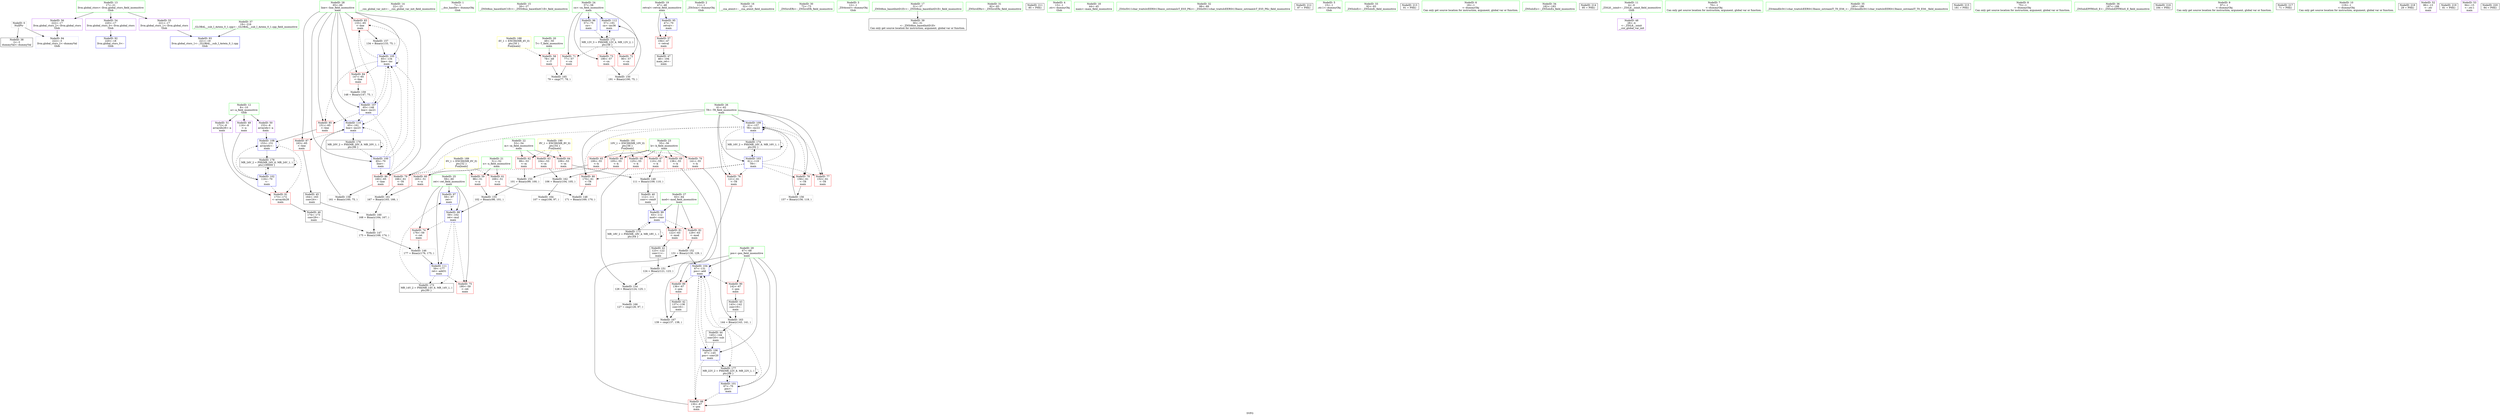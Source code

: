 digraph "SVFG" {
	label="SVFG";

	Node0x562247196380 [shape=record,color=grey,label="{NodeID: 0\nNullPtr}"];
	Node0x562247196380 -> Node0x5622471af540[style=solid];
	Node0x562247196380 -> Node0x5622471b3430[style=solid];
	Node0x5622471afe90 [shape=record,color=blue,label="{NodeID: 97\n59\<--97\nret\<--\nmain\n}"];
	Node0x5622471afe90 -> Node0x5622471aff60[style=dashed];
	Node0x5622471ae200 [shape=record,color=green,label="{NodeID: 14\n22\<--23\n__cxx_global_var_init\<--__cxx_global_var_init_field_insensitive\n}"];
	Node0x5622471b4a60 [shape=record,color=blue,label="{NodeID: 111\n59\<--177\nret\<--add31\nmain\n}"];
	Node0x5622471b4a60 -> Node0x5622471b2460[style=dashed];
	Node0x5622471b4a60 -> Node0x5622471bfc30[style=dashed];
	Node0x5622471aec60 [shape=record,color=green,label="{NodeID: 28\n65\<--66\nline\<--line_field_insensitive\nmain\n}"];
	Node0x5622471aec60 -> Node0x5622471b2ae0[style=solid];
	Node0x5622471aec60 -> Node0x5622471b2bb0[style=solid];
	Node0x5622471aec60 -> Node0x5622471b2c80[style=solid];
	Node0x5622471aec60 -> Node0x5622471b2d50[style=solid];
	Node0x5622471aec60 -> Node0x5622471b2e20[style=solid];
	Node0x5622471aec60 -> Node0x5622471b0100[style=solid];
	Node0x5622471aec60 -> Node0x5622471b0510[style=solid];
	Node0x5622471aec60 -> Node0x5622471b4720[style=solid];
	Node0x5622471aec60 -> Node0x5622471b4990[style=solid];
	Node0x5622471af8e0 [shape=record,color=black,label="{NodeID: 42\n137\<--136\nconv16\<--\nmain\n}"];
	Node0x5622471af8e0 -> Node0x5622471b8bb0[style=solid];
	Node0x5622471b14c0 [shape=record,color=purple,label="{NodeID: 56\n222\<--17\nllvm.global_ctors_2\<--llvm.global_ctors\nGlob }"];
	Node0x5622471b14c0 -> Node0x5622471b3430[style=solid];
	Node0x5622471b76b0 [shape=record,color=grey,label="{NodeID: 153\n101 = Binary(99, 100, )\n}"];
	Node0x5622471b76b0 -> Node0x5622471b79b0[style=solid];
	Node0x5622471b2050 [shape=record,color=red,label="{NodeID: 70\n141\<--55\n\<--k\nmain\n}"];
	Node0x5622471b2050 -> Node0x5622471b85b0[style=solid];
	Node0x5622471b8bb0 [shape=record,color=grey,label="{NodeID: 167\n139 = cmp(137, 138, )\n}"];
	Node0x5622471b2bb0 [shape=record,color=red,label="{NodeID: 84\n147\<--65\n\<--line\nmain\n}"];
	Node0x5622471b2bb0 -> Node0x5622471b7fb0[style=solid];
	Node0x562247195490 [shape=record,color=green,label="{NodeID: 1\n7\<--1\n__dso_handle\<--dummyObj\nGlob }"];
	Node0x5622471aff60 [shape=record,color=blue,label="{NodeID: 98\n59\<--102\nret\<--mul\nmain\n}"];
	Node0x5622471aff60 -> Node0x5622471b2390[style=dashed];
	Node0x5622471aff60 -> Node0x5622471b2460[style=dashed];
	Node0x5622471aff60 -> Node0x5622471b4a60[style=dashed];
	Node0x5622471aff60 -> Node0x5622471bfc30[style=dashed];
	Node0x5622471ae290 [shape=record,color=green,label="{NodeID: 15\n26\<--27\n_ZNSt8ios_base4InitC1Ev\<--_ZNSt8ios_base4InitC1Ev_field_insensitive\n}"];
	Node0x5622471b4b30 [shape=record,color=blue,label="{NodeID: 112\n57\<--191\ncn\<--inc36\nmain\n}"];
	Node0x5622471b4b30 -> Node0x5622471bf730[style=dashed];
	Node0x5622471aed30 [shape=record,color=green,label="{NodeID: 29\n67\<--68\npos\<--pos_field_insensitive\nmain\n}"];
	Node0x5622471aed30 -> Node0x5622471b2ef0[style=solid];
	Node0x5622471aed30 -> Node0x5622471b2fc0[style=solid];
	Node0x5622471aed30 -> Node0x5622471b3090[style=solid];
	Node0x5622471aed30 -> Node0x5622471b01d0[style=solid];
	Node0x5622471aed30 -> Node0x5622471b0440[style=solid];
	Node0x5622471aed30 -> Node0x5622471b4650[style=solid];
	Node0x5622471af9b0 [shape=record,color=black,label="{NodeID: 43\n143\<--142\nconv19\<--\nmain\n}"];
	Node0x5622471af9b0 -> Node0x5622471b85b0[style=solid];
	Node0x5622471b15c0 [shape=record,color=red,label="{NodeID: 57\n194\<--47\n\<--retval\nmain\n}"];
	Node0x5622471b15c0 -> Node0x5622471afcf0[style=solid];
	Node0x5622471b7830 [shape=record,color=grey,label="{NodeID: 154\n126 = Binary(124, 125, )\n}"];
	Node0x5622471b7830 -> Node0x5622471b8a30[style=solid];
	Node0x5622471b2120 [shape=record,color=red,label="{NodeID: 71\n77\<--57\n\<--cn\nmain\n}"];
	Node0x5622471b2120 -> Node0x5622471b88b0[style=solid];
	Node0x5622471b2c80 [shape=record,color=red,label="{NodeID: 85\n151\<--65\n\<--line\nmain\n}"];
	Node0x5622471b2c80 -> Node0x5622471b47f0[style=solid];
	Node0x562247197920 [shape=record,color=green,label="{NodeID: 2\n11\<--1\n_ZSt3cin\<--dummyObj\nGlob }"];
	Node0x5622471b0030 [shape=record,color=blue,label="{NodeID: 99\n63\<--112\nmod\<--conv\nmain\n}"];
	Node0x5622471b0030 -> Node0x5622471b2940[style=dashed];
	Node0x5622471b0030 -> Node0x5622471b2a10[style=dashed];
	Node0x5622471b0030 -> Node0x5622471c0630[style=dashed];
	Node0x5622471ae320 [shape=record,color=green,label="{NodeID: 16\n32\<--33\n__cxa_atexit\<--__cxa_atexit_field_insensitive\n}"];
	Node0x5622471aee00 [shape=record,color=green,label="{NodeID: 30\n72\<--73\n_ZNSirsERi\<--_ZNSirsERi_field_insensitive\n}"];
	Node0x5622471afa80 [shape=record,color=black,label="{NodeID: 44\n145\<--144\nconv20\<--sub\nmain\n}"];
	Node0x5622471afa80 -> Node0x5622471b4650[style=solid];
	Node0x5622471b1690 [shape=record,color=red,label="{NodeID: 58\n78\<--49\n\<--T\nmain\n}"];
	Node0x5622471b1690 -> Node0x5622471b88b0[style=solid];
	Node0x5622471b79b0 [shape=record,color=grey,label="{NodeID: 155\n102 = Binary(98, 101, )\n}"];
	Node0x5622471b79b0 -> Node0x5622471aff60[style=solid];
	Node0x5622471b21f0 [shape=record,color=red,label="{NodeID: 72\n90\<--57\n\<--cn\nmain\n}"];
	Node0x5622471b2d50 [shape=record,color=red,label="{NodeID: 86\n160\<--65\n\<--line\nmain\n}"];
	Node0x5622471b2d50 -> Node0x5622471b7e30[style=solid];
	Node0x5622471966d0 [shape=record,color=green,label="{NodeID: 3\n12\<--1\n_ZSt4cout\<--dummyObj\nGlob }"];
	Node0x5622471b0100 [shape=record,color=blue,label="{NodeID: 100\n65\<--70\nline\<--\nmain\n}"];
	Node0x5622471b0100 -> Node0x5622471b2ae0[style=dashed];
	Node0x5622471b0100 -> Node0x5622471b2d50[style=dashed];
	Node0x5622471b0100 -> Node0x5622471b0510[style=dashed];
	Node0x5622471b0100 -> Node0x5622471b4990[style=dashed];
	Node0x5622471ae3b0 [shape=record,color=green,label="{NodeID: 17\n31\<--37\n_ZNSt8ios_base4InitD1Ev\<--_ZNSt8ios_base4InitD1Ev_field_insensitive\n}"];
	Node0x5622471ae3b0 -> Node0x5622471af640[style=solid];
	Node0x5622471aeed0 [shape=record,color=green,label="{NodeID: 31\n82\<--83\n_ZNSirsERx\<--_ZNSirsERx_field_insensitive\n}"];
	Node0x562246f9c780 [shape=record,color=black,label="{NodeID: 211\n85 = PHI()\n}"];
	Node0x5622471afb50 [shape=record,color=black,label="{NodeID: 45\n164\<--163\nconv24\<--\nmain\n}"];
	Node0x5622471afb50 -> Node0x5622471b8130[style=solid];
	Node0x5622471b1760 [shape=record,color=red,label="{NodeID: 59\n98\<--51\n\<--n\nmain\n}"];
	Node0x5622471b1760 -> Node0x5622471b79b0[style=solid];
	Node0x5622471b7b30 [shape=record,color=grey,label="{NodeID: 156\n157 = Binary(156, 119, )\n}"];
	Node0x5622471b7b30 -> Node0x5622471b48c0[style=solid];
	Node0x5622471b22c0 [shape=record,color=red,label="{NodeID: 73\n190\<--57\n\<--cn\nmain\n}"];
	Node0x5622471b22c0 -> Node0x5622471b7230[style=solid];
	Node0x5622471b2e20 [shape=record,color=red,label="{NodeID: 87\n163\<--65\n\<--line\nmain\n}"];
	Node0x5622471b2e20 -> Node0x5622471afb50[style=solid];
	Node0x562247196b80 [shape=record,color=green,label="{NodeID: 4\n13\<--1\n.str\<--dummyObj\nGlob }"];
	Node0x5622471b01d0 [shape=record,color=blue,label="{NodeID: 101\n67\<--70\npos\<--\nmain\n}"];
	Node0x5622471b01d0 -> Node0x5622471b2ef0[style=dashed];
	Node0x5622471b01d0 -> Node0x5622471b0440[style=dashed];
	Node0x5622471b01d0 -> Node0x5622471c1030[style=dashed];
	Node0x5622471ae440 [shape=record,color=green,label="{NodeID: 18\n44\<--45\nmain\<--main_field_insensitive\n}"];
	Node0x5622471aefa0 [shape=record,color=green,label="{NodeID: 32\n88\<--89\n_ZStlsISt11char_traitsIcEERSt13basic_ostreamIcT_ES5_PKc\<--_ZStlsISt11char_traitsIcEERSt13basic_ostreamIcT_ES5_PKc_field_insensitive\n}"];
	Node0x5622471cfba0 [shape=record,color=black,label="{NodeID: 212\n87 = PHI()\n}"];
	Node0x5622471afc20 [shape=record,color=black,label="{NodeID: 46\n174\<--173\nconv29\<--\nmain\n}"];
	Node0x5622471afc20 -> Node0x5622471b0b40[style=solid];
	Node0x5622471b1830 [shape=record,color=red,label="{NodeID: 60\n165\<--51\n\<--n\nmain\n}"];
	Node0x5622471b1830 -> Node0x5622471b82b0[style=solid];
	Node0x5622471b7cb0 [shape=record,color=grey,label="{NodeID: 157\n134 = Binary(133, 75, )\n}"];
	Node0x5622471b7cb0 -> Node0x5622471b0510[style=solid];
	Node0x5622471b2390 [shape=record,color=red,label="{NodeID: 74\n176\<--59\n\<--ret\nmain\n}"];
	Node0x5622471b2390 -> Node0x5622471b09c0[style=solid];
	Node0x5622471b2ef0 [shape=record,color=red,label="{NodeID: 88\n130\<--67\n\<--pos\nmain\n}"];
	Node0x5622471b2ef0 -> Node0x5622471b7530[style=solid];
	Node0x562247196a00 [shape=record,color=green,label="{NodeID: 5\n15\<--1\n.str.1\<--dummyObj\nGlob }"];
	Node0x5622471b02a0 [shape=record,color=blue,label="{NodeID: 102\n116\<--70\n\<--\nmain\n}"];
	Node0x5622471b02a0 -> Node0x5622471b3160[style=dashed];
	Node0x5622471b02a0 -> Node0x5622471b47f0[style=dashed];
	Node0x5622471b02a0 -> Node0x5622471c1530[style=dashed];
	Node0x5622471ae510 [shape=record,color=green,label="{NodeID: 19\n47\<--48\nretval\<--retval_field_insensitive\nmain\n}"];
	Node0x5622471ae510 -> Node0x5622471b15c0[style=solid];
	Node0x5622471ae510 -> Node0x5622471b3530[style=solid];
	Node0x5622471af070 [shape=record,color=green,label="{NodeID: 33\n92\<--93\n_ZNSolsEi\<--_ZNSolsEi_field_insensitive\n}"];
	Node0x5622471cfd00 [shape=record,color=black,label="{NodeID: 213\n91 = PHI()\n}"];
	Node0x5622471afcf0 [shape=record,color=black,label="{NodeID: 47\n46\<--194\nmain_ret\<--\nmain\n}"];
	Node0x5622471b1900 [shape=record,color=red,label="{NodeID: 61\n169\<--51\n\<--n\nmain\n}"];
	Node0x5622471b1900 -> Node0x5622471b0cc0[style=solid];
	Node0x5622471b7e30 [shape=record,color=grey,label="{NodeID: 158\n161 = Binary(160, 75, )\n}"];
	Node0x5622471b7e30 -> Node0x5622471b4990[style=solid];
	Node0x5622471b2460 [shape=record,color=red,label="{NodeID: 75\n180\<--59\n\<--ret\nmain\n}"];
	Node0x5622471bf730 [shape=record,color=black,label="{NodeID: 172\nMR_12V_3 = PHI(MR_12V_4, MR_12V_2, )\npts\{58 \}\n}"];
	Node0x5622471bf730 -> Node0x5622471b2120[style=dashed];
	Node0x5622471bf730 -> Node0x5622471b21f0[style=dashed];
	Node0x5622471bf730 -> Node0x5622471b22c0[style=dashed];
	Node0x5622471bf730 -> Node0x5622471b4b30[style=dashed];
	Node0x5622471b2fc0 [shape=record,color=red,label="{NodeID: 89\n136\<--67\n\<--pos\nmain\n}"];
	Node0x5622471b2fc0 -> Node0x5622471af8e0[style=solid];
	Node0x562247196a90 [shape=record,color=green,label="{NodeID: 6\n18\<--1\n\<--dummyObj\nCan only get source location for instruction, argument, global var or function.}"];
	Node0x5622471b0370 [shape=record,color=blue,label="{NodeID: 103\n61\<--119\nT8\<--\nmain\n}"];
	Node0x5622471b0370 -> Node0x5622471b2530[style=dashed];
	Node0x5622471b0370 -> Node0x5622471b2600[style=dashed];
	Node0x5622471b0370 -> Node0x5622471b26d0[style=dashed];
	Node0x5622471b0370 -> Node0x5622471b27a0[style=dashed];
	Node0x5622471b0370 -> Node0x5622471b2870[style=dashed];
	Node0x5622471b0370 -> Node0x5622471b48c0[style=dashed];
	Node0x5622471b0370 -> Node0x5622471c0130[style=dashed];
	Node0x5622471ae5e0 [shape=record,color=green,label="{NodeID: 20\n49\<--50\nT\<--T_field_insensitive\nmain\n}"];
	Node0x5622471ae5e0 -> Node0x5622471b1690[style=solid];
	Node0x5622471af140 [shape=record,color=green,label="{NodeID: 34\n182\<--183\n_ZNSolsEx\<--_ZNSolsEx_field_insensitive\n}"];
	Node0x5622471cfe00 [shape=record,color=black,label="{NodeID: 214\n95 = PHI()\n}"];
	Node0x5622471b0de0 [shape=record,color=purple,label="{NodeID: 48\n28\<--4\n\<--_ZStL8__ioinit\n__cxx_global_var_init\n}"];
	Node0x5622471b19d0 [shape=record,color=red,label="{NodeID: 62\n99\<--53\n\<--m\nmain\n}"];
	Node0x5622471b19d0 -> Node0x5622471b76b0[style=solid];
	Node0x5622471b7fb0 [shape=record,color=grey,label="{NodeID: 159\n148 = Binary(147, 75, )\n}"];
	Node0x5622471b7fb0 -> Node0x5622471b4720[style=solid];
	Node0x5622471b2530 [shape=record,color=red,label="{NodeID: 76\n121\<--61\n\<--T8\nmain\n}"];
	Node0x5622471b2530 -> Node0x5622471b73b0[style=solid];
	Node0x5622471bfc30 [shape=record,color=black,label="{NodeID: 173\nMR_14V_2 = PHI(MR_14V_6, MR_14V_1, )\npts\{60 \}\n}"];
	Node0x5622471bfc30 -> Node0x5622471afe90[style=dashed];
	Node0x5622471b3090 [shape=record,color=red,label="{NodeID: 90\n142\<--67\n\<--pos\nmain\n}"];
	Node0x5622471b3090 -> Node0x5622471af9b0[style=solid];
	Node0x562247196d00 [shape=record,color=green,label="{NodeID: 7\n70\<--1\n\<--dummyObj\nCan only get source location for instruction, argument, global var or function.}"];
	Node0x5622471b0440 [shape=record,color=blue,label="{NodeID: 104\n67\<--131\npos\<--add\nmain\n}"];
	Node0x5622471b0440 -> Node0x5622471b2ef0[style=dashed];
	Node0x5622471b0440 -> Node0x5622471b2fc0[style=dashed];
	Node0x5622471b0440 -> Node0x5622471b3090[style=dashed];
	Node0x5622471b0440 -> Node0x5622471b0440[style=dashed];
	Node0x5622471b0440 -> Node0x5622471b4650[style=dashed];
	Node0x5622471b0440 -> Node0x5622471c1030[style=dashed];
	Node0x5622471ae6b0 [shape=record,color=green,label="{NodeID: 21\n51\<--52\nn\<--n_field_insensitive\nmain\n}"];
	Node0x5622471ae6b0 -> Node0x5622471b1760[style=solid];
	Node0x5622471ae6b0 -> Node0x5622471b1830[style=solid];
	Node0x5622471ae6b0 -> Node0x5622471b1900[style=solid];
	Node0x5622471af240 [shape=record,color=green,label="{NodeID: 35\n185\<--186\n_ZSt4endlIcSt11char_traitsIcEERSt13basic_ostreamIT_T0_ES6_\<--_ZSt4endlIcSt11char_traitsIcEERSt13basic_ostreamIT_T0_ES6__field_insensitive\n}"];
	Node0x5622471cfed0 [shape=record,color=black,label="{NodeID: 215\n181 = PHI()\n}"];
	Node0x5622471b0eb0 [shape=record,color=purple,label="{NodeID: 49\n116\<--8\n\<--a\nmain\n}"];
	Node0x5622471b0eb0 -> Node0x5622471b02a0[style=solid];
	Node0x5622471b09c0 [shape=record,color=grey,label="{NodeID: 146\n177 = Binary(176, 175, )\n}"];
	Node0x5622471b09c0 -> Node0x5622471b4a60[style=solid];
	Node0x5622471b1aa0 [shape=record,color=red,label="{NodeID: 63\n104\<--53\n\<--m\nmain\n}"];
	Node0x5622471b1aa0 -> Node0x5622471b8430[style=solid];
	Node0x5622471b8130 [shape=record,color=grey,label="{NodeID: 160\n168 = Binary(164, 167, )\n}"];
	Node0x5622471b8130 -> Node0x5622471b0b40[style=solid];
	Node0x5622471b2600 [shape=record,color=red,label="{NodeID: 77\n152\<--61\n\<--T8\nmain\n}"];
	Node0x5622471c0130 [shape=record,color=black,label="{NodeID: 174\nMR_16V_2 = PHI(MR_16V_6, MR_16V_1, )\npts\{62 \}\n}"];
	Node0x5622471c0130 -> Node0x5622471b0370[style=dashed];
	Node0x5622471c0130 -> Node0x5622471c0130[style=dashed];
	Node0x5622471b3160 [shape=record,color=red,label="{NodeID: 91\n173\<--172\n\<--arrayidx28\nmain\n}"];
	Node0x5622471b3160 -> Node0x5622471afc20[style=solid];
	Node0x562247196d90 [shape=record,color=green,label="{NodeID: 8\n75\<--1\n\<--dummyObj\nCan only get source location for instruction, argument, global var or function.}"];
	Node0x5622471c4d50 [shape=record,color=yellow,style=double,label="{NodeID: 188\n4V_1 = ENCHI(MR_4V_0)\npts\{50 \}\nFun[main]}"];
	Node0x5622471c4d50 -> Node0x5622471b1690[style=dashed];
	Node0x5622471b0510 [shape=record,color=blue,label="{NodeID: 105\n65\<--134\nline\<--inc\nmain\n}"];
	Node0x5622471b0510 -> Node0x5622471b2ae0[style=dashed];
	Node0x5622471b0510 -> Node0x5622471b2bb0[style=dashed];
	Node0x5622471b0510 -> Node0x5622471b2c80[style=dashed];
	Node0x5622471b0510 -> Node0x5622471b2d50[style=dashed];
	Node0x5622471b0510 -> Node0x5622471b0510[style=dashed];
	Node0x5622471b0510 -> Node0x5622471b4720[style=dashed];
	Node0x5622471b0510 -> Node0x5622471b4990[style=dashed];
	Node0x5622471ae780 [shape=record,color=green,label="{NodeID: 22\n53\<--54\nm\<--m_field_insensitive\nmain\n}"];
	Node0x5622471ae780 -> Node0x5622471b19d0[style=solid];
	Node0x5622471ae780 -> Node0x5622471b1aa0[style=solid];
	Node0x5622471ae780 -> Node0x5622471b1b70[style=solid];
	Node0x5622471af340 [shape=record,color=green,label="{NodeID: 36\n187\<--188\n_ZNSolsEPFRSoS_E\<--_ZNSolsEPFRSoS_E_field_insensitive\n}"];
	Node0x5622471d0000 [shape=record,color=black,label="{NodeID: 216\n184 = PHI()\n}"];
	Node0x5622471b0f80 [shape=record,color=purple,label="{NodeID: 50\n153\<--8\narrayidx\<--a\nmain\n}"];
	Node0x5622471b0f80 -> Node0x5622471b47f0[style=solid];
	Node0x5622471b0b40 [shape=record,color=grey,label="{NodeID: 147\n175 = Binary(168, 174, )\n}"];
	Node0x5622471b0b40 -> Node0x5622471b09c0[style=solid];
	Node0x5622471b1b70 [shape=record,color=red,label="{NodeID: 64\n109\<--53\n\<--m\nmain\n}"];
	Node0x5622471b1b70 -> Node0x5622471b70b0[style=solid];
	Node0x5622471b82b0 [shape=record,color=grey,label="{NodeID: 161\n167 = Binary(165, 166, )\n}"];
	Node0x5622471b82b0 -> Node0x5622471b8130[style=solid];
	Node0x5622471b26d0 [shape=record,color=red,label="{NodeID: 78\n156\<--61\n\<--T8\nmain\n}"];
	Node0x5622471b26d0 -> Node0x5622471b7b30[style=solid];
	Node0x5622471c0630 [shape=record,color=black,label="{NodeID: 175\nMR_18V_2 = PHI(MR_18V_4, MR_18V_1, )\npts\{64 \}\n}"];
	Node0x5622471c0630 -> Node0x5622471b0030[style=dashed];
	Node0x5622471c0630 -> Node0x5622471c0630[style=dashed];
	Node0x5622471b3230 [shape=record,color=blue,label="{NodeID: 92\n220\<--18\nllvm.global_ctors_0\<--\nGlob }"];
	Node0x562247196e60 [shape=record,color=green,label="{NodeID: 9\n97\<--1\n\<--dummyObj\nCan only get source location for instruction, argument, global var or function.}"];
	Node0x5622471c4e30 [shape=record,color=yellow,style=double,label="{NodeID: 189\n6V_1 = ENCHI(MR_6V_0)\npts\{52 \}\nFun[main]}"];
	Node0x5622471c4e30 -> Node0x5622471b1760[style=dashed];
	Node0x5622471c4e30 -> Node0x5622471b1830[style=dashed];
	Node0x5622471c4e30 -> Node0x5622471b1900[style=dashed];
	Node0x5622471b4650 [shape=record,color=blue,label="{NodeID: 106\n67\<--145\npos\<--conv20\nmain\n}"];
	Node0x5622471b4650 -> Node0x5622471b2ef0[style=dashed];
	Node0x5622471b4650 -> Node0x5622471b0440[style=dashed];
	Node0x5622471b4650 -> Node0x5622471c1030[style=dashed];
	Node0x5622471ae850 [shape=record,color=green,label="{NodeID: 23\n55\<--56\nk\<--k_field_insensitive\nmain\n}"];
	Node0x5622471ae850 -> Node0x5622471b1c40[style=solid];
	Node0x5622471ae850 -> Node0x5622471b1d10[style=solid];
	Node0x5622471ae850 -> Node0x5622471b1de0[style=solid];
	Node0x5622471ae850 -> Node0x5622471b1eb0[style=solid];
	Node0x5622471ae850 -> Node0x5622471b1f80[style=solid];
	Node0x5622471ae850 -> Node0x5622471b2050[style=solid];
	Node0x5622471af440 [shape=record,color=green,label="{NodeID: 37\n19\<--216\n_GLOBAL__sub_I_Astein_0_1.cpp\<--_GLOBAL__sub_I_Astein_0_1.cpp_field_insensitive\n}"];
	Node0x5622471af440 -> Node0x5622471b3330[style=solid];
	Node0x5622471d1100 [shape=record,color=black,label="{NodeID: 217\n71 = PHI()\n}"];
	Node0x5622471b1050 [shape=record,color=purple,label="{NodeID: 51\n172\<--8\narrayidx28\<--a\nmain\n}"];
	Node0x5622471b1050 -> Node0x5622471b3160[style=solid];
	Node0x5622471b0cc0 [shape=record,color=grey,label="{NodeID: 148\n171 = Binary(169, 170, )\n}"];
	Node0x5622471b1c40 [shape=record,color=red,label="{NodeID: 65\n100\<--55\n\<--k\nmain\n}"];
	Node0x5622471b1c40 -> Node0x5622471b76b0[style=solid];
	Node0x5622471b8430 [shape=record,color=grey,label="{NodeID: 162\n106 = Binary(104, 105, )\n}"];
	Node0x5622471b8430 -> Node0x5622471b8730[style=solid];
	Node0x5622471b27a0 [shape=record,color=red,label="{NodeID: 79\n166\<--61\n\<--T8\nmain\n}"];
	Node0x5622471b27a0 -> Node0x5622471b82b0[style=solid];
	Node0x5622471c0b30 [shape=record,color=black,label="{NodeID: 176\nMR_20V_2 = PHI(MR_20V_9, MR_20V_1, )\npts\{66 \}\n}"];
	Node0x5622471c0b30 -> Node0x5622471b0100[style=dashed];
	Node0x5622471c0b30 -> Node0x5622471c0b30[style=dashed];
	Node0x5622471b3330 [shape=record,color=blue,label="{NodeID: 93\n221\<--19\nllvm.global_ctors_1\<--_GLOBAL__sub_I_Astein_0_1.cpp\nGlob }"];
	Node0x5622471ad780 [shape=record,color=green,label="{NodeID: 10\n119\<--1\n\<--dummyObj\nCan only get source location for instruction, argument, global var or function.}"];
	Node0x5622471c4f10 [shape=record,color=yellow,style=double,label="{NodeID: 190\n8V_1 = ENCHI(MR_8V_0)\npts\{54 \}\nFun[main]}"];
	Node0x5622471c4f10 -> Node0x5622471b19d0[style=dashed];
	Node0x5622471c4f10 -> Node0x5622471b1aa0[style=dashed];
	Node0x5622471c4f10 -> Node0x5622471b1b70[style=dashed];
	Node0x5622471b4720 [shape=record,color=blue,label="{NodeID: 107\n65\<--148\nline\<--inc21\nmain\n}"];
	Node0x5622471b4720 -> Node0x5622471b2ae0[style=dashed];
	Node0x5622471b4720 -> Node0x5622471b2c80[style=dashed];
	Node0x5622471b4720 -> Node0x5622471b2d50[style=dashed];
	Node0x5622471b4720 -> Node0x5622471b0510[style=dashed];
	Node0x5622471b4720 -> Node0x5622471b4990[style=dashed];
	Node0x5622471ae920 [shape=record,color=green,label="{NodeID: 24\n57\<--58\ncn\<--cn_field_insensitive\nmain\n}"];
	Node0x5622471ae920 -> Node0x5622471b2120[style=solid];
	Node0x5622471ae920 -> Node0x5622471b21f0[style=solid];
	Node0x5622471ae920 -> Node0x5622471b22c0[style=solid];
	Node0x5622471ae920 -> Node0x5622471afdc0[style=solid];
	Node0x5622471ae920 -> Node0x5622471b4b30[style=solid];
	Node0x5622471af540 [shape=record,color=black,label="{NodeID: 38\n2\<--3\ndummyVal\<--dummyVal\n}"];
	Node0x5622471d1200 [shape=record,color=black,label="{NodeID: 218\n29 = PHI()\n}"];
	Node0x5622471b1120 [shape=record,color=purple,label="{NodeID: 52\n86\<--13\n\<--.str\nmain\n}"];
	Node0x5622471b70b0 [shape=record,color=grey,label="{NodeID: 149\n111 = Binary(109, 110, )\n}"];
	Node0x5622471b70b0 -> Node0x5622471af740[style=solid];
	Node0x5622471b1d10 [shape=record,color=red,label="{NodeID: 66\n105\<--55\n\<--k\nmain\n}"];
	Node0x5622471b1d10 -> Node0x5622471b8430[style=solid];
	Node0x5622471b85b0 [shape=record,color=grey,label="{NodeID: 163\n144 = Binary(143, 141, )\n}"];
	Node0x5622471b85b0 -> Node0x5622471afa80[style=solid];
	Node0x5622471b2870 [shape=record,color=red,label="{NodeID: 80\n170\<--61\n\<--T8\nmain\n}"];
	Node0x5622471b2870 -> Node0x5622471b0cc0[style=solid];
	Node0x5622471c1030 [shape=record,color=black,label="{NodeID: 177\nMR_22V_2 = PHI(MR_22V_8, MR_22V_1, )\npts\{68 \}\n}"];
	Node0x5622471c1030 -> Node0x5622471b01d0[style=dashed];
	Node0x5622471c1030 -> Node0x5622471c1030[style=dashed];
	Node0x5622471b3430 [shape=record,color=blue, style = dotted,label="{NodeID: 94\n222\<--3\nllvm.global_ctors_2\<--dummyVal\nGlob }"];
	Node0x5622471ad850 [shape=record,color=green,label="{NodeID: 11\n4\<--6\n_ZStL8__ioinit\<--_ZStL8__ioinit_field_insensitive\nGlob }"];
	Node0x5622471ad850 -> Node0x5622471b0de0[style=solid];
	Node0x5622471c4ff0 [shape=record,color=yellow,style=double,label="{NodeID: 191\n10V_1 = ENCHI(MR_10V_0)\npts\{56 \}\nFun[main]}"];
	Node0x5622471c4ff0 -> Node0x5622471b1c40[style=dashed];
	Node0x5622471c4ff0 -> Node0x5622471b1d10[style=dashed];
	Node0x5622471c4ff0 -> Node0x5622471b1de0[style=dashed];
	Node0x5622471c4ff0 -> Node0x5622471b1eb0[style=dashed];
	Node0x5622471c4ff0 -> Node0x5622471b1f80[style=dashed];
	Node0x5622471c4ff0 -> Node0x5622471b2050[style=dashed];
	Node0x5622471b47f0 [shape=record,color=blue,label="{NodeID: 108\n153\<--151\narrayidx\<--\nmain\n}"];
	Node0x5622471b47f0 -> Node0x5622471b3160[style=dashed];
	Node0x5622471b47f0 -> Node0x5622471b47f0[style=dashed];
	Node0x5622471b47f0 -> Node0x5622471c1530[style=dashed];
	Node0x5622471ae9f0 [shape=record,color=green,label="{NodeID: 25\n59\<--60\nret\<--ret_field_insensitive\nmain\n}"];
	Node0x5622471ae9f0 -> Node0x5622471b2390[style=solid];
	Node0x5622471ae9f0 -> Node0x5622471b2460[style=solid];
	Node0x5622471ae9f0 -> Node0x5622471afe90[style=solid];
	Node0x5622471ae9f0 -> Node0x5622471aff60[style=solid];
	Node0x5622471ae9f0 -> Node0x5622471b4a60[style=solid];
	Node0x5622471af640 [shape=record,color=black,label="{NodeID: 39\n30\<--31\n\<--_ZNSt8ios_base4InitD1Ev\nCan only get source location for instruction, argument, global var or function.}"];
	Node0x5622471d1300 [shape=record,color=black,label="{NodeID: 219\n81 = PHI()\n}"];
	Node0x5622471b11f0 [shape=record,color=purple,label="{NodeID: 53\n94\<--15\n\<--.str.1\nmain\n}"];
	Node0x5622471b7230 [shape=record,color=grey,label="{NodeID: 150\n191 = Binary(190, 75, )\n}"];
	Node0x5622471b7230 -> Node0x5622471b4b30[style=solid];
	Node0x5622471b1de0 [shape=record,color=red,label="{NodeID: 67\n110\<--55\n\<--k\nmain\n}"];
	Node0x5622471b1de0 -> Node0x5622471b70b0[style=solid];
	Node0x5622471b8730 [shape=record,color=grey,label="{NodeID: 164\n107 = cmp(106, 97, )\n}"];
	Node0x5622471b2940 [shape=record,color=red,label="{NodeID: 81\n122\<--63\n\<--mod\nmain\n}"];
	Node0x5622471b2940 -> Node0x5622471af810[style=solid];
	Node0x5622471c1530 [shape=record,color=black,label="{NodeID: 178\nMR_24V_2 = PHI(MR_24V_6, MR_24V_1, )\npts\{100000 \}\n}"];
	Node0x5622471c1530 -> Node0x5622471b02a0[style=dashed];
	Node0x5622471c1530 -> Node0x5622471c1530[style=dashed];
	Node0x5622471b3530 [shape=record,color=blue,label="{NodeID: 95\n47\<--70\nretval\<--\nmain\n}"];
	Node0x5622471b3530 -> Node0x5622471b15c0[style=dashed];
	Node0x5622471ad920 [shape=record,color=green,label="{NodeID: 12\n8\<--10\na\<--a_field_insensitive\nGlob }"];
	Node0x5622471ad920 -> Node0x5622471b0eb0[style=solid];
	Node0x5622471ad920 -> Node0x5622471b0f80[style=solid];
	Node0x5622471ad920 -> Node0x5622471b1050[style=solid];
	Node0x5622471b48c0 [shape=record,color=blue,label="{NodeID: 109\n61\<--157\nT8\<--inc22\nmain\n}"];
	Node0x5622471b48c0 -> Node0x5622471b2530[style=dashed];
	Node0x5622471b48c0 -> Node0x5622471b2600[style=dashed];
	Node0x5622471b48c0 -> Node0x5622471b26d0[style=dashed];
	Node0x5622471b48c0 -> Node0x5622471b27a0[style=dashed];
	Node0x5622471b48c0 -> Node0x5622471b2870[style=dashed];
	Node0x5622471b48c0 -> Node0x5622471b48c0[style=dashed];
	Node0x5622471b48c0 -> Node0x5622471c0130[style=dashed];
	Node0x5622471aeac0 [shape=record,color=green,label="{NodeID: 26\n61\<--62\nT8\<--T8_field_insensitive\nmain\n}"];
	Node0x5622471aeac0 -> Node0x5622471b2530[style=solid];
	Node0x5622471aeac0 -> Node0x5622471b2600[style=solid];
	Node0x5622471aeac0 -> Node0x5622471b26d0[style=solid];
	Node0x5622471aeac0 -> Node0x5622471b27a0[style=solid];
	Node0x5622471aeac0 -> Node0x5622471b2870[style=solid];
	Node0x5622471aeac0 -> Node0x5622471b0370[style=solid];
	Node0x5622471aeac0 -> Node0x5622471b48c0[style=solid];
	Node0x5622471af740 [shape=record,color=black,label="{NodeID: 40\n112\<--111\nconv\<--rem9\nmain\n}"];
	Node0x5622471af740 -> Node0x5622471b0030[style=solid];
	Node0x5622471d1460 [shape=record,color=black,label="{NodeID: 220\n84 = PHI()\n}"];
	Node0x5622471b12c0 [shape=record,color=purple,label="{NodeID: 54\n220\<--17\nllvm.global_ctors_0\<--llvm.global_ctors\nGlob }"];
	Node0x5622471b12c0 -> Node0x5622471b3230[style=solid];
	Node0x5622471b73b0 [shape=record,color=grey,label="{NodeID: 151\n124 = Binary(121, 123, )\n}"];
	Node0x5622471b73b0 -> Node0x5622471b7830[style=solid];
	Node0x5622471b1eb0 [shape=record,color=red,label="{NodeID: 68\n125\<--55\n\<--k\nmain\n}"];
	Node0x5622471b1eb0 -> Node0x5622471b7830[style=solid];
	Node0x5622471b88b0 [shape=record,color=grey,label="{NodeID: 165\n79 = cmp(77, 78, )\n}"];
	Node0x5622471b2a10 [shape=record,color=red,label="{NodeID: 82\n129\<--63\n\<--mod\nmain\n}"];
	Node0x5622471b2a10 -> Node0x5622471b7530[style=solid];
	Node0x5622471afdc0 [shape=record,color=blue,label="{NodeID: 96\n57\<--75\ncn\<--\nmain\n}"];
	Node0x5622471afdc0 -> Node0x5622471bf730[style=dashed];
	Node0x5622471ae170 [shape=record,color=green,label="{NodeID: 13\n17\<--21\nllvm.global_ctors\<--llvm.global_ctors_field_insensitive\nGlob }"];
	Node0x5622471ae170 -> Node0x5622471b12c0[style=solid];
	Node0x5622471ae170 -> Node0x5622471b13c0[style=solid];
	Node0x5622471ae170 -> Node0x5622471b14c0[style=solid];
	Node0x5622471b4990 [shape=record,color=blue,label="{NodeID: 110\n65\<--161\nline\<--inc23\nmain\n}"];
	Node0x5622471b4990 -> Node0x5622471b2e20[style=dashed];
	Node0x5622471b4990 -> Node0x5622471c0b30[style=dashed];
	Node0x5622471aeb90 [shape=record,color=green,label="{NodeID: 27\n63\<--64\nmod\<--mod_field_insensitive\nmain\n}"];
	Node0x5622471aeb90 -> Node0x5622471b2940[style=solid];
	Node0x5622471aeb90 -> Node0x5622471b2a10[style=solid];
	Node0x5622471aeb90 -> Node0x5622471b0030[style=solid];
	Node0x5622471af810 [shape=record,color=black,label="{NodeID: 41\n123\<--122\nconv11\<--\nmain\n}"];
	Node0x5622471af810 -> Node0x5622471b73b0[style=solid];
	Node0x5622471b13c0 [shape=record,color=purple,label="{NodeID: 55\n221\<--17\nllvm.global_ctors_1\<--llvm.global_ctors\nGlob }"];
	Node0x5622471b13c0 -> Node0x5622471b3330[style=solid];
	Node0x5622471b7530 [shape=record,color=grey,label="{NodeID: 152\n131 = Binary(130, 129, )\n}"];
	Node0x5622471b7530 -> Node0x5622471b0440[style=solid];
	Node0x5622471b1f80 [shape=record,color=red,label="{NodeID: 69\n138\<--55\n\<--k\nmain\n}"];
	Node0x5622471b1f80 -> Node0x5622471b8bb0[style=solid];
	Node0x5622471b8a30 [shape=record,color=grey,label="{NodeID: 166\n127 = cmp(126, 97, )\n}"];
	Node0x5622471b2ae0 [shape=record,color=red,label="{NodeID: 83\n133\<--65\n\<--line\nmain\n}"];
	Node0x5622471b2ae0 -> Node0x5622471b7cb0[style=solid];
}

